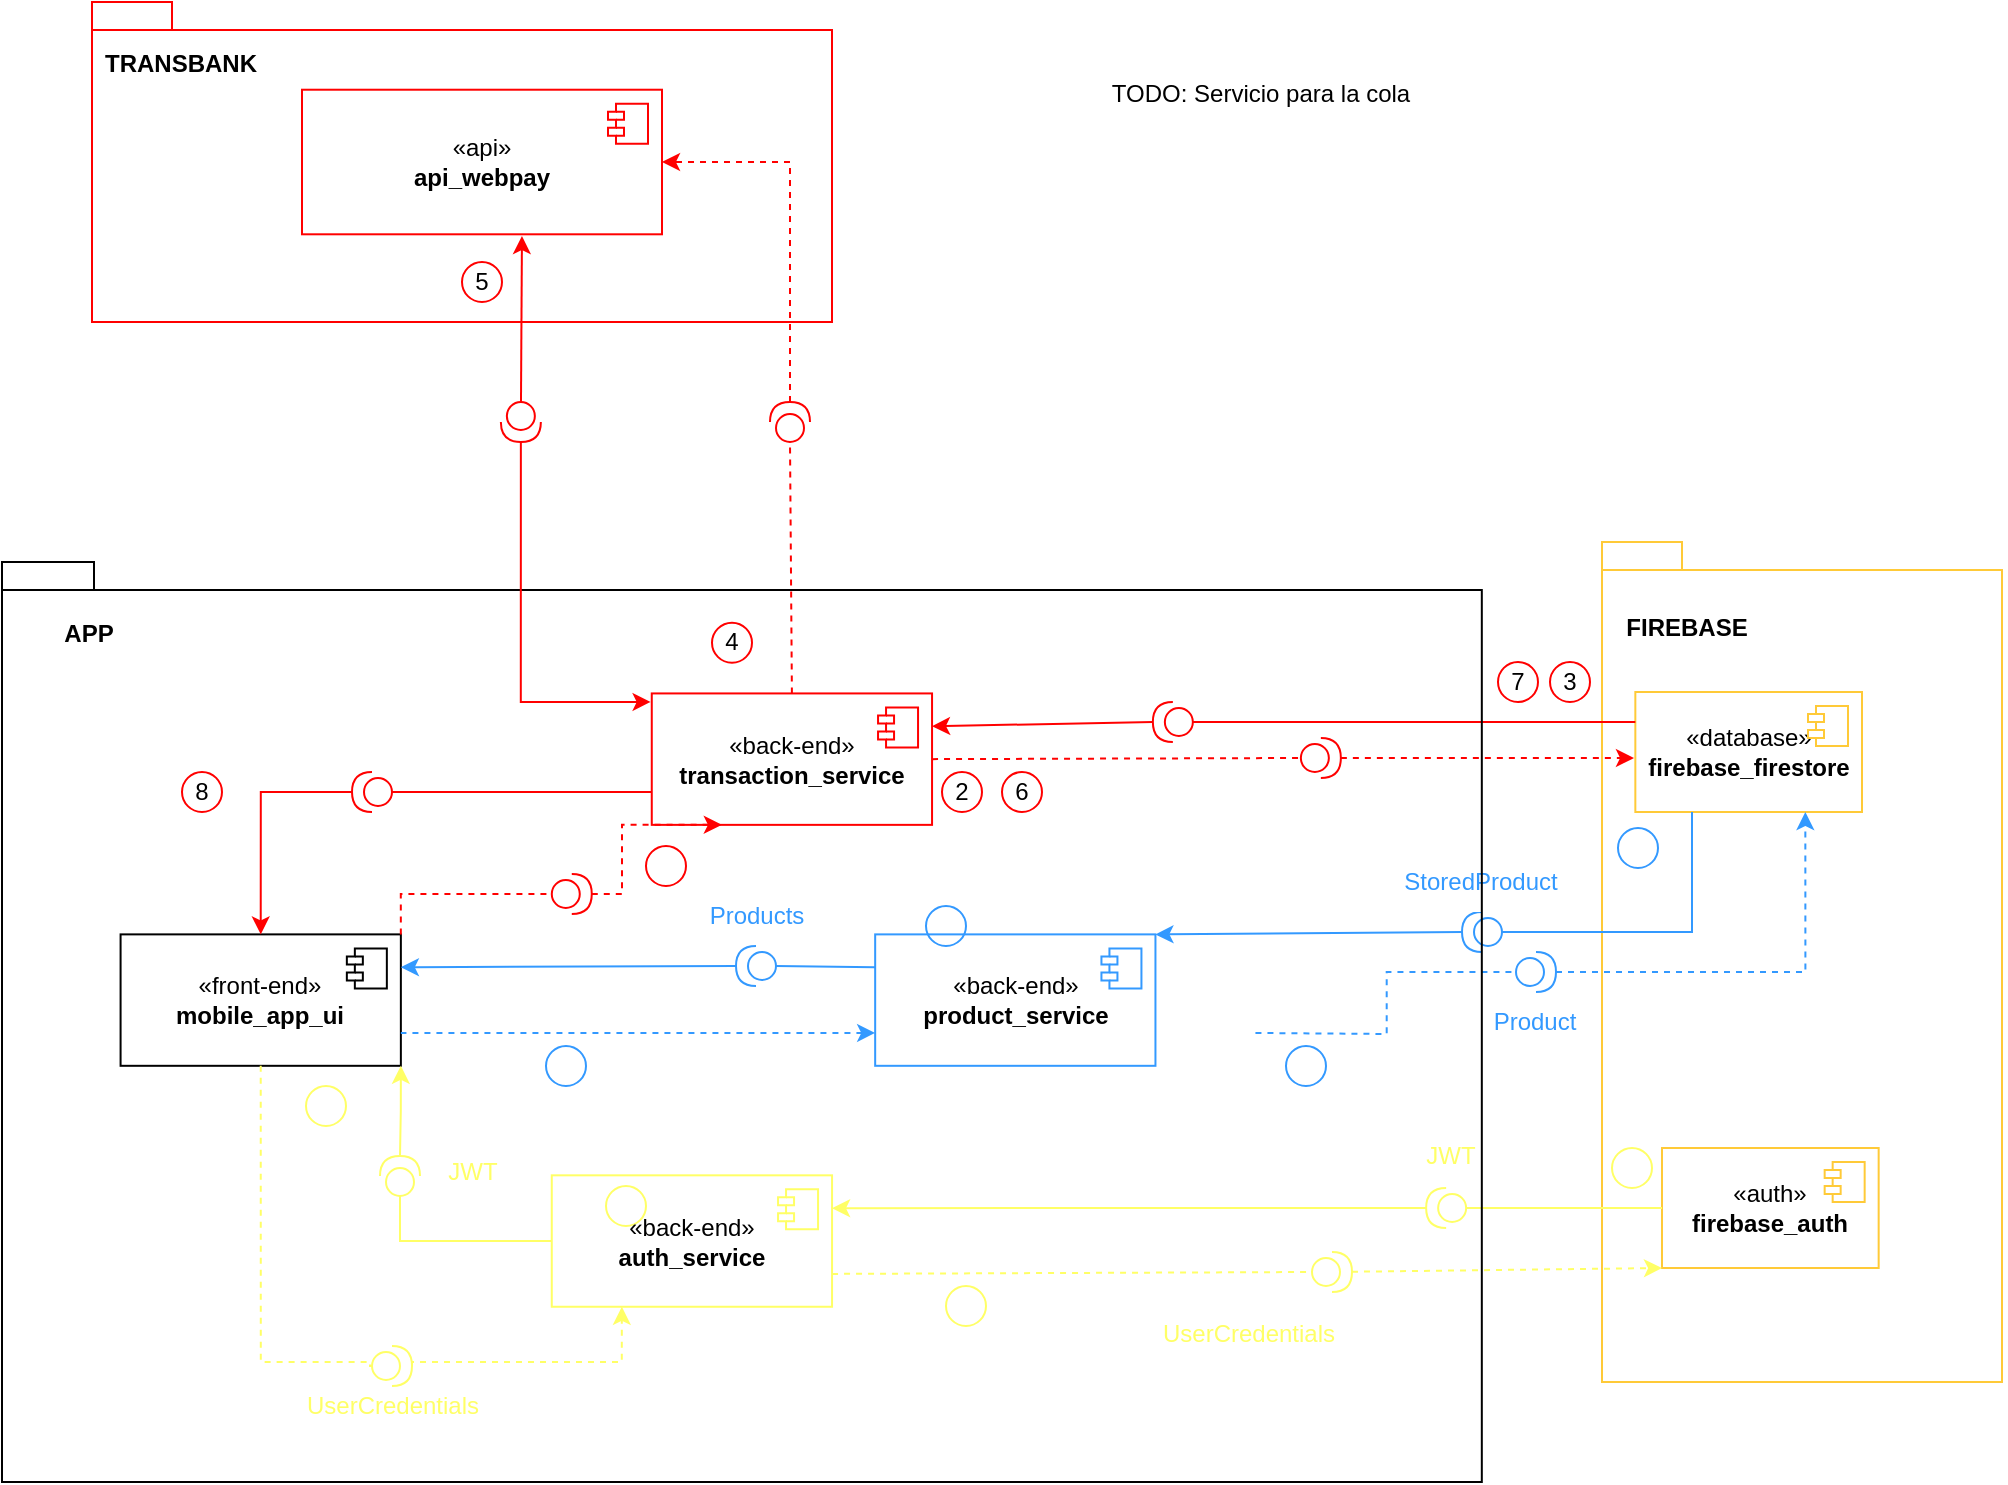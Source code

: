 <mxfile>
    <diagram name="Page-1" id="TDLcVvQHtRzkRE2Xttn2">
        <mxGraphModel dx="1130" dy="762" grid="0" gridSize="10" guides="1" tooltips="1" connect="1" arrows="1" fold="1" page="1" pageScale="1" pageWidth="850" pageHeight="1100" math="0" shadow="0">
            <root>
                <mxCell id="0"/>
                <mxCell id="1" parent="0"/>
                <mxCell id="11" value="" style="group;strokeColor=none;" parent="1" vertex="1" connectable="0">
                    <mxGeometry x="810" y="270" width="202" height="420" as="geometry"/>
                </mxCell>
                <mxCell id="xZ39NBQNIQp1OqOQFnbG-9" value="" style="shape=folder;fontStyle=1;spacingTop=10;tabWidth=40;tabHeight=14;tabPosition=left;html=1;whiteSpace=wrap;align=left;strokeColor=#FFCA38;fillColor=none;fontColor=#000000;" parent="11" vertex="1">
                    <mxGeometry width="200" height="420" as="geometry"/>
                </mxCell>
                <mxCell id="xZ39NBQNIQp1OqOQFnbG-10" value="&lt;div&gt;FIREBASE&lt;/div&gt;" style="text;align=center;fontStyle=1;verticalAlign=middle;spacingLeft=3;spacingRight=3;strokeColor=none;rotatable=0;points=[[0,0.5],[1,0.5]];portConstraint=eastwest;html=1;" parent="11" vertex="1">
                    <mxGeometry x="26.667" y="30" width="30.631" height="26" as="geometry"/>
                </mxCell>
                <mxCell id="xZ39NBQNIQp1OqOQFnbG-29" value="&lt;div&gt;«auth»&lt;/div&gt;&lt;div&gt;&lt;b&gt;firebase_auth&lt;br&gt;&lt;/b&gt;&lt;/div&gt;" style="html=1;dropTarget=0;whiteSpace=wrap;strokeColor=#FFCA38;fillColor=none;" parent="1" vertex="1">
                    <mxGeometry x="839.997" y="573" width="108.333" height="60" as="geometry"/>
                </mxCell>
                <mxCell id="xZ39NBQNIQp1OqOQFnbG-30" value="" style="shape=module;jettyWidth=8;jettyHeight=4;strokeColor=#FFCA38;fillColor=none;" parent="xZ39NBQNIQp1OqOQFnbG-29" vertex="1">
                    <mxGeometry x="1" width="20" height="20" relative="1" as="geometry">
                        <mxPoint x="-27" y="7" as="offset"/>
                    </mxGeometry>
                </mxCell>
                <mxCell id="xZ39NBQNIQp1OqOQFnbG-31" value="&lt;div&gt;«database»&lt;/div&gt;&lt;div&gt;&lt;b&gt;firebase_firestore&lt;br&gt;&lt;/b&gt;&lt;/div&gt;" style="html=1;dropTarget=0;whiteSpace=wrap;strokeColor=#FFCA38;fillColor=none;" parent="1" vertex="1">
                    <mxGeometry x="826.67" y="345" width="113.33" height="60" as="geometry"/>
                </mxCell>
                <mxCell id="xZ39NBQNIQp1OqOQFnbG-32" value="" style="shape=module;jettyWidth=8;jettyHeight=4;strokeColor=#FFCA38;fillColor=none;" parent="xZ39NBQNIQp1OqOQFnbG-31" vertex="1">
                    <mxGeometry x="1" width="20" height="20" relative="1" as="geometry">
                        <mxPoint x="-27" y="7" as="offset"/>
                    </mxGeometry>
                </mxCell>
                <mxCell id="xZ39NBQNIQp1OqOQFnbG-4" value="" style="group" parent="1" vertex="1" connectable="0">
                    <mxGeometry x="55" width="370" height="160" as="geometry"/>
                </mxCell>
                <mxCell id="xZ39NBQNIQp1OqOQFnbG-5" value="" style="shape=folder;fontStyle=1;spacingTop=10;tabWidth=40;tabHeight=14;tabPosition=left;html=1;whiteSpace=wrap;align=left;strokeColor=#FF0000;fillColor=none;" parent="xZ39NBQNIQp1OqOQFnbG-4" vertex="1">
                    <mxGeometry width="370" height="160" as="geometry"/>
                </mxCell>
                <mxCell id="xZ39NBQNIQp1OqOQFnbG-6" value="TRANSBANK" style="text;align=center;fontStyle=1;verticalAlign=middle;spacingLeft=3;spacingRight=3;strokeColor=none;rotatable=0;points=[[0,0.5],[1,0.5]];portConstraint=eastwest;html=1;" parent="xZ39NBQNIQp1OqOQFnbG-4" vertex="1">
                    <mxGeometry x="4" y="24" width="80" height="14.857" as="geometry"/>
                </mxCell>
                <mxCell id="xZ39NBQNIQp1OqOQFnbG-15" value="&lt;div&gt;«api»&lt;/div&gt;&lt;b&gt;api_webpay&lt;/b&gt;" style="html=1;dropTarget=0;whiteSpace=wrap;strokeColor=#FF0000;fillColor=none;" parent="xZ39NBQNIQp1OqOQFnbG-4" vertex="1">
                    <mxGeometry x="105" y="43.86" width="180" height="72.29" as="geometry"/>
                </mxCell>
                <mxCell id="xZ39NBQNIQp1OqOQFnbG-16" value="" style="shape=module;jettyWidth=8;jettyHeight=4;strokeColor=#FF0000;fillColor=none;" parent="xZ39NBQNIQp1OqOQFnbG-15" vertex="1">
                    <mxGeometry x="1" width="20" height="20" relative="1" as="geometry">
                        <mxPoint x="-27" y="7" as="offset"/>
                    </mxGeometry>
                </mxCell>
                <mxCell id="128" value="5" style="ellipse;whiteSpace=wrap;html=1;aspect=fixed;strokeColor=#FF0000;fillColor=none;" parent="xZ39NBQNIQp1OqOQFnbG-4" vertex="1">
                    <mxGeometry x="185" y="130" width="20" height="20" as="geometry"/>
                </mxCell>
                <mxCell id="xZ39NBQNIQp1OqOQFnbG-22" style="edgeStyle=orthogonalEdgeStyle;rounded=0;orthogonalLoop=1;jettySize=auto;html=1;entryX=1;entryY=0.5;entryDx=0;entryDy=0;dashed=1;startArrow=none;exitX=1;exitY=0.5;exitDx=0;exitDy=0;exitPerimeter=0;strokeColor=#FF0000;" parent="1" source="24" target="xZ39NBQNIQp1OqOQFnbG-15" edge="1">
                    <mxGeometry relative="1" as="geometry"/>
                </mxCell>
                <mxCell id="7" style="edgeStyle=orthogonalEdgeStyle;rounded=0;html=1;entryX=0.75;entryY=1;entryDx=0;entryDy=0;dashed=1;exitX=1;exitY=0.5;exitDx=0;exitDy=0;startArrow=none;exitPerimeter=0;strokeColor=#3399FF;" parent="1" source="33" target="xZ39NBQNIQp1OqOQFnbG-31" edge="1">
                    <mxGeometry relative="1" as="geometry"/>
                </mxCell>
                <mxCell id="9" style="rounded=0;html=1;entryX=1;entryY=0;entryDx=0;entryDy=0;startArrow=none;exitX=1;exitY=0.5;exitDx=0;exitDy=0;exitPerimeter=0;strokeColor=#3399FF;" parent="1" source="35" target="59" edge="1">
                    <mxGeometry relative="1" as="geometry">
                        <mxPoint x="750" y="455" as="sourcePoint"/>
                        <mxPoint x="636.72" y="482.619" as="targetPoint"/>
                    </mxGeometry>
                </mxCell>
                <mxCell id="25" value="" style="rounded=0;orthogonalLoop=1;jettySize=auto;html=1;entryX=0;entryY=0.5;entryDx=0;entryDy=0;dashed=1;endArrow=none;entryPerimeter=0;strokeColor=#FF0000;exitX=0.5;exitY=0;exitDx=0;exitDy=0;" parent="1" source="57" target="24" edge="1">
                    <mxGeometry relative="1" as="geometry">
                        <mxPoint x="780" y="60" as="sourcePoint"/>
                        <mxPoint x="340" y="80.005" as="targetPoint"/>
                    </mxGeometry>
                </mxCell>
                <mxCell id="29" value="&lt;font color=&quot;#ffffff&quot;&gt;TransactionStatus&lt;/font&gt;" style="text;html=1;align=center;verticalAlign=middle;resizable=0;points=[];autosize=1;strokeColor=none;fillColor=none;" parent="1" vertex="1">
                    <mxGeometry x="140" y="195" width="120" height="30" as="geometry"/>
                </mxCell>
                <mxCell id="32" value="" style="edgeStyle=orthogonalEdgeStyle;rounded=0;html=1;dashed=1;exitX=1;exitY=0.75;exitDx=0;exitDy=0;endArrow=none;entryX=0;entryY=0.5;entryDx=0;entryDy=0;entryPerimeter=0;strokeColor=#3399FF;" parent="1" target="33" edge="1">
                    <mxGeometry relative="1" as="geometry">
                        <mxPoint x="636.72" y="515.476" as="sourcePoint"/>
                        <mxPoint x="750" y="485" as="targetPoint"/>
                    </mxGeometry>
                </mxCell>
                <mxCell id="36" value="" style="edgeStyle=orthogonalEdgeStyle;rounded=0;html=1;entryX=0;entryY=0.5;entryDx=0;entryDy=0;exitX=0.25;exitY=1;exitDx=0;exitDy=0;endArrow=none;entryPerimeter=0;strokeColor=#3399FF;" parent="1" source="xZ39NBQNIQp1OqOQFnbG-31" target="35" edge="1">
                    <mxGeometry relative="1" as="geometry">
                        <Array as="points">
                            <mxPoint x="855" y="465"/>
                        </Array>
                        <mxPoint x="853.75" y="400" as="sourcePoint"/>
                        <mxPoint x="590" y="455" as="targetPoint"/>
                    </mxGeometry>
                </mxCell>
                <mxCell id="98" style="edgeStyle=none;html=1;entryX=0;entryY=1;entryDx=0;entryDy=0;dashed=1;strokeColor=#FFFF66;" parent="1" source="38" target="xZ39NBQNIQp1OqOQFnbG-29" edge="1">
                    <mxGeometry relative="1" as="geometry"/>
                </mxCell>
                <mxCell id="38" value="" style="shape=providedRequiredInterface;html=1;verticalLabelPosition=bottom;sketch=0;rounded=1;glass=0;strokeColor=#FFFF66;fillColor=none;" parent="1" vertex="1">
                    <mxGeometry x="665" y="625" width="20" height="20" as="geometry"/>
                </mxCell>
                <mxCell id="45" value="" style="edgeStyle=orthogonalEdgeStyle;rounded=0;orthogonalLoop=1;jettySize=auto;html=1;entryX=0;entryY=0.5;entryDx=0;entryDy=0;endArrow=none;entryPerimeter=0;strokeColor=#FFFF66;" parent="1" source="xZ39NBQNIQp1OqOQFnbG-29" target="43" edge="1">
                    <mxGeometry relative="1" as="geometry">
                        <Array as="points"/>
                        <mxPoint x="839.997" y="580" as="sourcePoint"/>
                        <mxPoint x="440" y="580" as="targetPoint"/>
                    </mxGeometry>
                </mxCell>
                <mxCell id="64" value="" style="group;strokeColor=none;" parent="1" vertex="1" connectable="0">
                    <mxGeometry x="746" y="475" width="60" height="50" as="geometry"/>
                </mxCell>
                <mxCell id="33" value="" style="shape=providedRequiredInterface;html=1;verticalLabelPosition=bottom;sketch=0;rounded=1;glass=0;strokeColor=#3399FF;fillColor=none;" parent="64" vertex="1">
                    <mxGeometry x="21" width="20" height="20" as="geometry"/>
                </mxCell>
                <mxCell id="34" value="&lt;font color=&quot;#3399ff&quot;&gt;Product&lt;/font&gt;" style="text;html=1;align=center;verticalAlign=middle;resizable=0;points=[];autosize=1;strokeColor=none;fillColor=none;" parent="64" vertex="1">
                    <mxGeometry y="20" width="60" height="30" as="geometry"/>
                </mxCell>
                <mxCell id="67" value="" style="group" parent="1" vertex="1" connectable="0">
                    <mxGeometry x="399" y="195" width="113" height="30" as="geometry"/>
                </mxCell>
                <mxCell id="24" value="" style="shape=providedRequiredInterface;html=1;verticalLabelPosition=bottom;sketch=0;rounded=1;glass=0;strokeColor=#FF0000;fillColor=none;rotation=-90;" parent="67" vertex="1">
                    <mxGeometry x="-5" y="5" width="20" height="20" as="geometry"/>
                </mxCell>
                <mxCell id="26" value="&lt;font color=&quot;#ffffff&quot;&gt;Transaction&lt;/font&gt;" style="text;html=1;align=center;verticalAlign=middle;resizable=0;points=[];autosize=1;strokeColor=none;fillColor=none;" parent="67" vertex="1">
                    <mxGeometry x="23" width="90" height="30" as="geometry"/>
                </mxCell>
                <mxCell id="65" value="&lt;" style="group;fillColor=none;strokeColor=none;" parent="1" vertex="1" connectable="0">
                    <mxGeometry x="699" y="425" width="100" height="51" as="geometry"/>
                </mxCell>
                <mxCell id="35" value="" style="shape=providedRequiredInterface;html=1;verticalLabelPosition=bottom;sketch=0;rounded=1;glass=0;strokeColor=#3399FF;fillColor=none;rotation=-180;" parent="65" vertex="1">
                    <mxGeometry x="41" y="30" width="20" height="20" as="geometry"/>
                </mxCell>
                <mxCell id="37" value="&lt;font color=&quot;#3399ff&quot;&gt;StoredProduct&lt;/font&gt;" style="text;html=1;align=center;verticalAlign=middle;resizable=0;points=[];autosize=1;strokeColor=none;fillColor=default;glass=0;rounded=1;" parent="65" vertex="1">
                    <mxGeometry width="100" height="30" as="geometry"/>
                </mxCell>
                <mxCell id="97" style="edgeStyle=none;html=1;entryX=0;entryY=0.5;entryDx=0;entryDy=0;entryPerimeter=0;exitX=1;exitY=0.75;exitDx=0;exitDy=0;dashed=1;endArrow=none;endFill=0;strokeColor=#FFFF66;" parent="1" source="55" target="38" edge="1">
                    <mxGeometry relative="1" as="geometry"/>
                </mxCell>
                <mxCell id="125" value="3" style="ellipse;whiteSpace=wrap;html=1;aspect=fixed;strokeColor=#FF0000;fillColor=none;" parent="1" vertex="1">
                    <mxGeometry x="784" y="330" width="20" height="20" as="geometry"/>
                </mxCell>
                <mxCell id="126" value="7" style="ellipse;whiteSpace=wrap;html=1;aspect=fixed;strokeColor=#FF0000;fillColor=none;" parent="1" vertex="1">
                    <mxGeometry x="758" y="330" width="20" height="20" as="geometry"/>
                </mxCell>
                <mxCell id="131" value="&lt;font color=&quot;#ffffff&quot;&gt;1&lt;/font&gt;" style="ellipse;whiteSpace=wrap;html=1;aspect=fixed;strokeColor=#3399FF;fillColor=none;" parent="1" vertex="1">
                    <mxGeometry x="282" y="522" width="20" height="20" as="geometry"/>
                </mxCell>
                <mxCell id="132" value="&lt;font color=&quot;#ffffff&quot;&gt;2&lt;/font&gt;" style="ellipse;whiteSpace=wrap;html=1;aspect=fixed;strokeColor=#3399FF;fillColor=none;" parent="1" vertex="1">
                    <mxGeometry x="652" y="522" width="20" height="20" as="geometry"/>
                </mxCell>
                <mxCell id="133" value="&lt;font color=&quot;#ffffff&quot;&gt;3&lt;/font&gt;" style="ellipse;whiteSpace=wrap;html=1;aspect=fixed;strokeColor=#3399FF;fillColor=none;" parent="1" vertex="1">
                    <mxGeometry x="818" y="413" width="20" height="20" as="geometry"/>
                </mxCell>
                <mxCell id="134" value="&lt;font color=&quot;#ffffff&quot;&gt;4&lt;/font&gt;" style="ellipse;whiteSpace=wrap;html=1;aspect=fixed;strokeColor=#3399FF;fillColor=none;" parent="1" vertex="1">
                    <mxGeometry x="472" y="452" width="20" height="20" as="geometry"/>
                </mxCell>
                <mxCell id="135" value="&lt;font color=&quot;#ffffff&quot;&gt;1&lt;/font&gt;" style="ellipse;whiteSpace=wrap;html=1;aspect=fixed;strokeColor=#FFFF66;fillColor=none;" parent="1" vertex="1">
                    <mxGeometry x="162" y="542" width="20" height="20" as="geometry"/>
                </mxCell>
                <mxCell id="136" value="&lt;font color=&quot;#ffffff&quot;&gt;4&lt;/font&gt;" style="ellipse;whiteSpace=wrap;html=1;aspect=fixed;strokeColor=#FFFF66;fillColor=none;" parent="1" vertex="1">
                    <mxGeometry x="312" y="592" width="20" height="20" as="geometry"/>
                </mxCell>
                <mxCell id="137" value="&lt;font color=&quot;#ffffff&quot;&gt;2&lt;br&gt;&lt;/font&gt;" style="ellipse;whiteSpace=wrap;html=1;aspect=fixed;strokeColor=#FFFF66;fillColor=none;" parent="1" vertex="1">
                    <mxGeometry x="482" y="642" width="20" height="20" as="geometry"/>
                </mxCell>
                <mxCell id="138" value="&lt;font color=&quot;#ffffff&quot;&gt;3&lt;/font&gt;" style="ellipse;whiteSpace=wrap;html=1;aspect=fixed;strokeColor=#FFFF66;fillColor=none;" parent="1" vertex="1">
                    <mxGeometry x="815" y="573" width="20" height="20" as="geometry"/>
                </mxCell>
                <mxCell id="142" value="TODO: Servicio para la cola" style="text;html=1;align=center;verticalAlign=middle;resizable=0;points=[];autosize=1;strokeColor=none;fillColor=none;" parent="1" vertex="1">
                    <mxGeometry x="555" y="33" width="167" height="26" as="geometry"/>
                </mxCell>
                <mxCell id="116" value="" style="rounded=0;orthogonalLoop=1;jettySize=auto;html=1;endArrow=none;entryX=0;entryY=0.5;entryDx=0;entryDy=0;entryPerimeter=0;strokeColor=#FF0000;exitX=0;exitY=0.25;exitDx=0;exitDy=0;" parent="1" source="xZ39NBQNIQp1OqOQFnbG-31" target="110" edge="1">
                    <mxGeometry relative="1" as="geometry">
                        <mxPoint x="823" y="360" as="sourcePoint"/>
                        <mxPoint x="439.43" y="360" as="targetPoint"/>
                    </mxGeometry>
                </mxCell>
                <mxCell id="117" style="rounded=0;orthogonalLoop=1;jettySize=auto;html=1;exitX=1;exitY=0.5;exitDx=0;exitDy=0;dashed=1;startArrow=none;exitPerimeter=0;strokeColor=#FF0000;" parent="1" source="114" edge="1">
                    <mxGeometry relative="1" as="geometry">
                        <mxPoint x="429.43" y="370" as="sourcePoint"/>
                        <mxPoint x="826" y="378" as="targetPoint"/>
                    </mxGeometry>
                </mxCell>
                <mxCell id="148" style="edgeStyle=none;html=1;entryX=0.611;entryY=1.012;entryDx=0;entryDy=0;entryPerimeter=0;strokeColor=#FF0000;" parent="1" source="108" target="xZ39NBQNIQp1OqOQFnbG-15" edge="1">
                    <mxGeometry relative="1" as="geometry"/>
                </mxCell>
                <mxCell id="xZ39NBQNIQp1OqOQFnbG-1" value="" style="shape=folder;fontStyle=1;spacingTop=10;tabWidth=40;tabHeight=14;tabPosition=left;html=1;whiteSpace=wrap;align=left;fillColor=none;rotation=0;" parent="1" vertex="1">
                    <mxGeometry x="10" y="280" width="739.908" height="460" as="geometry"/>
                </mxCell>
                <mxCell id="47" value="" style="group;rotation=0;" parent="1" vertex="1" connectable="0">
                    <mxGeometry x="10" y="280" width="755" height="460" as="geometry"/>
                </mxCell>
                <mxCell id="49" value="APP" style="text;align=center;fontStyle=1;verticalAlign=middle;spacingLeft=3;spacingRight=3;strokeColor=none;rotatable=0;points=[[0,0.5],[1,0.5]];portConstraint=eastwest;html=1;" parent="47" vertex="1">
                    <mxGeometry y="21.905" width="86.239" height="28.476" as="geometry"/>
                </mxCell>
                <mxCell id="50" style="edgeStyle=orthogonalEdgeStyle;rounded=0;orthogonalLoop=1;jettySize=auto;html=1;entryX=0.25;entryY=1;entryDx=0;entryDy=0;dashed=1;startArrow=none;strokeColor=#FF0000;" parent="47" source="69" target="57" edge="1">
                    <mxGeometry relative="1" as="geometry">
                        <Array as="points">
                            <mxPoint x="310" y="166"/>
                        </Array>
                    </mxGeometry>
                </mxCell>
                <mxCell id="51" style="edgeStyle=orthogonalEdgeStyle;rounded=0;orthogonalLoop=1;jettySize=auto;html=1;entryX=0;entryY=0.5;entryDx=0;entryDy=0;exitX=0;exitY=0.5;exitDx=0;exitDy=0;endArrow=none;endFill=0;startArrow=none;startFill=1;exitPerimeter=0;strokeColor=#FFFF66;" parent="47" source="95" target="55" edge="1">
                    <mxGeometry relative="1" as="geometry"/>
                </mxCell>
                <mxCell id="52" style="html=1;entryX=0;entryY=0.25;entryDx=0;entryDy=0;rounded=0;exitX=0;exitY=0.5;exitDx=0;exitDy=0;endArrow=none;endFill=0;startArrow=none;startFill=1;exitPerimeter=0;strokeColor=#3399FF;" parent="47" source="83" target="59" edge="1">
                    <mxGeometry relative="1" as="geometry">
                        <mxPoint x="205" y="219" as="sourcePoint"/>
                    </mxGeometry>
                </mxCell>
                <mxCell id="91" style="edgeStyle=orthogonalEdgeStyle;rounded=0;html=1;entryX=0.25;entryY=1;entryDx=0;entryDy=0;startArrow=none;startFill=0;endArrow=classic;endFill=1;exitX=1;exitY=0.5;exitDx=0;exitDy=0;dashed=1;exitPerimeter=0;strokeColor=#FFFF66;" parent="47" source="93" target="55" edge="1">
                    <mxGeometry relative="1" as="geometry">
                        <Array as="points">
                            <mxPoint x="205" y="400"/>
                            <mxPoint x="310" y="400"/>
                        </Array>
                    </mxGeometry>
                </mxCell>
                <mxCell id="53" value="&lt;div&gt;«front-end»&lt;/div&gt;&lt;div&gt;&lt;b&gt;mobile_app_ui&lt;/b&gt;&lt;br&gt;&lt;/div&gt;" style="html=1;dropTarget=0;whiteSpace=wrap;fillColor=none;" parent="47" vertex="1">
                    <mxGeometry x="59.289" y="186.19" width="140.138" height="65.714" as="geometry"/>
                </mxCell>
                <mxCell id="54" value="" style="shape=module;jettyWidth=8;jettyHeight=4;fillColor=none;" parent="53" vertex="1">
                    <mxGeometry x="1" width="20" height="20" relative="1" as="geometry">
                        <mxPoint x="-27" y="7" as="offset"/>
                    </mxGeometry>
                </mxCell>
                <mxCell id="55" value="&lt;div&gt;«back-end»&lt;/div&gt;&lt;div&gt;&lt;b&gt;auth_service&lt;/b&gt;&lt;/div&gt;" style="html=1;dropTarget=0;whiteSpace=wrap;strokeColor=#FFFF66;fillColor=none;" parent="47" vertex="1">
                    <mxGeometry x="274.885" y="306.667" width="140.138" height="65.714" as="geometry"/>
                </mxCell>
                <mxCell id="56" value="" style="shape=module;jettyWidth=8;jettyHeight=4;strokeColor=#FFFF66;fillColor=none;" parent="55" vertex="1">
                    <mxGeometry x="1" width="20" height="20" relative="1" as="geometry">
                        <mxPoint x="-27" y="7" as="offset"/>
                    </mxGeometry>
                </mxCell>
                <mxCell id="71" style="edgeStyle=orthogonalEdgeStyle;html=1;entryX=0.5;entryY=0;entryDx=0;entryDy=0;rounded=0;exitX=1;exitY=0.5;exitDx=0;exitDy=0;startArrow=none;exitPerimeter=0;strokeColor=#FF0000;" parent="47" source="72" target="53" edge="1">
                    <mxGeometry relative="1" as="geometry"/>
                </mxCell>
                <mxCell id="57" value="&lt;div&gt;«back-end»&lt;/div&gt;&lt;div&gt;&lt;b&gt;transaction_service&lt;/b&gt;&lt;/div&gt;" style="html=1;dropTarget=0;whiteSpace=wrap;strokeColor=#FF0000;fillColor=none;" parent="47" vertex="1">
                    <mxGeometry x="324.885" y="65.714" width="140.138" height="65.714" as="geometry"/>
                </mxCell>
                <mxCell id="58" value="" style="shape=module;jettyWidth=8;jettyHeight=4;fontColor=none;noLabel=1;strokeColor=#FF0000;fillColor=none;" parent="57" vertex="1">
                    <mxGeometry x="1" width="20" height="20" relative="1" as="geometry">
                        <mxPoint x="-27" y="7" as="offset"/>
                    </mxGeometry>
                </mxCell>
                <mxCell id="59" value="&lt;div&gt;«back-end»&lt;/div&gt;&lt;div&gt;&lt;b&gt;product_service&lt;/b&gt;&lt;/div&gt;" style="html=1;dropTarget=0;whiteSpace=wrap;strokeColor=#3399FF;fillColor=none;" parent="47" vertex="1">
                    <mxGeometry x="436.583" y="186.19" width="140.138" height="65.714" as="geometry"/>
                </mxCell>
                <mxCell id="60" value="" style="shape=module;jettyWidth=8;jettyHeight=4;strokeColor=#3399FF;fillColor=none;" parent="59" vertex="1">
                    <mxGeometry x="1" width="20" height="20" relative="1" as="geometry">
                        <mxPoint x="-27" y="7" as="offset"/>
                    </mxGeometry>
                </mxCell>
                <mxCell id="61" value="&lt;font color=&quot;#ffffff&quot;&gt;StoredTransaction&lt;/font&gt;" style="text;html=1;align=center;verticalAlign=middle;resizable=0;points=[];autosize=1;strokeColor=none;fillColor=none;" parent="47" vertex="1">
                    <mxGeometry x="535.002" y="50.381" width="120" height="30" as="geometry"/>
                </mxCell>
                <mxCell id="62" value="&lt;font color=&quot;#ffff66&quot;&gt;UserCredentials&lt;/font&gt;" style="text;html=1;align=center;verticalAlign=middle;resizable=0;points=[];autosize=1;strokeColor=none;fillColor=none;rounded=1;glass=0;" parent="47" vertex="1">
                    <mxGeometry x="567.821" y="371.381" width="110" height="30" as="geometry"/>
                </mxCell>
                <mxCell id="66" value="" style="group;strokeColor=none;" parent="47" vertex="1" connectable="0">
                    <mxGeometry x="727.07" y="270" width="57.447" height="50" as="geometry"/>
                </mxCell>
                <mxCell id="43" value="" style="shape=providedRequiredInterface;html=1;verticalLabelPosition=bottom;sketch=0;rounded=1;glass=0;strokeColor=#FFFF66;fillColor=none;rotation=-180;" parent="66" vertex="1">
                    <mxGeometry x="-15" y="43" width="20" height="20" as="geometry"/>
                </mxCell>
                <mxCell id="63" value="&lt;font color=&quot;#ffff66&quot;&gt;JWT&lt;/font&gt;" style="text;html=1;align=center;verticalAlign=middle;resizable=0;points=[];autosize=1;strokeColor=none;fillColor=none;" parent="66" vertex="1">
                    <mxGeometry x="-28" y="12" width="50" height="30" as="geometry"/>
                </mxCell>
                <mxCell id="70" value="" style="edgeStyle=orthogonalEdgeStyle;rounded=0;orthogonalLoop=1;jettySize=auto;html=1;entryX=0;entryY=0.5;entryDx=0;entryDy=0;dashed=1;endArrow=none;entryPerimeter=0;exitX=1;exitY=0;exitDx=0;exitDy=0;strokeColor=#FF0000;" parent="47" source="53" target="69" edge="1">
                    <mxGeometry relative="1" as="geometry">
                        <mxPoint x="254.427" y="489.1" as="sourcePoint"/>
                        <mxPoint x="329.885" y="385.0" as="targetPoint"/>
                    </mxGeometry>
                </mxCell>
                <mxCell id="69" value="&lt;font color=&quot;#ffffff&quot;&gt;PurchaseOrder&lt;/font&gt;" style="shape=providedRequiredInterface;html=1;verticalLabelPosition=bottom;sketch=0;rotation=0;strokeColor=#FF0000;fillColor=none;" parent="47" vertex="1">
                    <mxGeometry x="274.89" y="156" width="20" height="20" as="geometry"/>
                </mxCell>
                <mxCell id="75" value="" style="edgeStyle=orthogonalEdgeStyle;html=1;entryX=0;entryY=0.5;entryDx=0;entryDy=0;rounded=0;exitX=0;exitY=0.75;exitDx=0;exitDy=0;endArrow=none;entryPerimeter=0;strokeColor=#FF0000;" parent="47" source="57" target="72" edge="1">
                    <mxGeometry relative="1" as="geometry">
                        <mxPoint x="329.885" y="385.0" as="sourcePoint"/>
                        <mxPoint x="184.358" y="456.19" as="targetPoint"/>
                    </mxGeometry>
                </mxCell>
                <mxCell id="77" value="" style="group;fillColor=none;" parent="47" vertex="1" connectable="0">
                    <mxGeometry x="110" y="75" width="150" height="50" as="geometry"/>
                </mxCell>
                <mxCell id="72" value="" style="shape=providedRequiredInterface;html=1;verticalLabelPosition=bottom;sketch=0;rotation=-180;strokeColor=#FF0000;fillColor=none;" parent="77" vertex="1">
                    <mxGeometry x="65" y="30" width="20" height="20" as="geometry"/>
                </mxCell>
                <mxCell id="76" value="&lt;font color=&quot;#ffffff&quot;&gt;TransactionConfirmation&lt;/font&gt;" style="text;html=1;align=center;verticalAlign=middle;resizable=0;points=[];autosize=1;strokeColor=none;fillColor=none;" parent="77" vertex="1">
                    <mxGeometry width="150" height="30" as="geometry"/>
                </mxCell>
                <mxCell id="81" value="" style="rounded=0;html=1;exitX=0;exitY=0.75;exitDx=0;exitDy=0;endArrow=none;endFill=0;startArrow=classic;startFill=1;dashed=1;entryX=1;entryY=0.75;entryDx=0;entryDy=0;strokeColor=#3399FF;" parent="47" source="59" target="53" edge="1">
                    <mxGeometry relative="1" as="geometry">
                        <mxPoint x="491.583" y="505.476" as="sourcePoint"/>
                        <mxPoint x="295" y="235" as="targetPoint"/>
                    </mxGeometry>
                </mxCell>
                <mxCell id="87" value="" style="html=1;rounded=0;exitX=1;exitY=0.25;exitDx=0;exitDy=0;endArrow=none;endFill=0;startArrow=classic;startFill=1;entryX=1;entryY=0.5;entryDx=0;entryDy=0;entryPerimeter=0;strokeColor=#3399FF;" parent="47" source="53" target="83" edge="1">
                    <mxGeometry relative="1" as="geometry">
                        <mxPoint x="254.427" y="472.619" as="sourcePoint"/>
                        <mxPoint x="355" y="203" as="targetPoint"/>
                    </mxGeometry>
                </mxCell>
                <mxCell id="90" value="" style="group" parent="47" vertex="1" connectable="0">
                    <mxGeometry x="342" y="162" width="70" height="50" as="geometry"/>
                </mxCell>
                <mxCell id="83" value="" style="shape=providedRequiredInterface;html=1;verticalLabelPosition=bottom;sketch=0;rotation=-180;strokeColor=#3399FF;fillColor=none;" parent="90" vertex="1">
                    <mxGeometry x="25" y="30" width="20" height="20" as="geometry"/>
                </mxCell>
                <mxCell id="89" value="&lt;font color=&quot;#3399ff&quot;&gt;Products&lt;/font&gt;" style="text;html=1;align=center;verticalAlign=middle;resizable=0;points=[];autosize=1;strokeColor=none;fillColor=none;" parent="90" vertex="1">
                    <mxGeometry width="70" height="30" as="geometry"/>
                </mxCell>
                <mxCell id="92" value="" style="edgeStyle=orthogonalEdgeStyle;rounded=0;html=1;entryX=0;entryY=0.5;entryDx=0;entryDy=0;startArrow=none;startFill=0;endArrow=none;endFill=1;exitX=0.5;exitY=1;exitDx=0;exitDy=0;dashed=1;entryPerimeter=0;strokeColor=#FFFF66;" parent="47" source="53" target="93" edge="1">
                    <mxGeometry relative="1" as="geometry">
                        <mxPoint x="184.358" y="531.905" as="sourcePoint"/>
                        <mxPoint x="364.92" y="652.381" as="targetPoint"/>
                        <Array as="points">
                            <mxPoint x="129" y="400"/>
                            <mxPoint x="184" y="400"/>
                        </Array>
                    </mxGeometry>
                </mxCell>
                <mxCell id="93" value="&lt;font color=&quot;#ffff66&quot;&gt;UserCredentials&lt;/font&gt;" style="shape=providedRequiredInterface;html=1;verticalLabelPosition=bottom;sketch=0;strokeColor=#FFFF66;fillColor=none;" parent="47" vertex="1">
                    <mxGeometry x="185" y="392" width="20" height="20" as="geometry"/>
                </mxCell>
                <mxCell id="94" value="" style="edgeStyle=orthogonalEdgeStyle;rounded=0;orthogonalLoop=1;jettySize=auto;html=1;entryX=1;entryY=0.5;entryDx=0;entryDy=0;exitX=1;exitY=1;exitDx=0;exitDy=0;endArrow=none;endFill=0;startArrow=classic;startFill=1;entryPerimeter=0;strokeColor=#FFFF66;" parent="47" source="53" target="95" edge="1">
                    <mxGeometry relative="1" as="geometry">
                        <mxPoint x="254.427" y="531.905" as="sourcePoint"/>
                        <mxPoint x="329.885" y="619.524" as="targetPoint"/>
                    </mxGeometry>
                </mxCell>
                <mxCell id="95" value="" style="shape=providedRequiredInterface;html=1;verticalLabelPosition=bottom;sketch=0;rotation=-90;strokeColor=#FFFF66;fillColor=none;" parent="47" vertex="1">
                    <mxGeometry x="189" y="297" width="20" height="20" as="geometry"/>
                </mxCell>
                <mxCell id="96" value="&lt;font color=&quot;#ffff66&quot;&gt;JWT&lt;/font&gt;" style="text;html=1;align=center;verticalAlign=middle;resizable=0;points=[];autosize=1;strokeColor=none;fillColor=none;" parent="47" vertex="1">
                    <mxGeometry x="210" y="290.0" width="50" height="30" as="geometry"/>
                </mxCell>
                <mxCell id="xZ39NBQNIQp1OqOQFnbG-34" style="edgeStyle=orthogonalEdgeStyle;rounded=0;orthogonalLoop=1;jettySize=auto;html=1;entryX=1;entryY=0.25;entryDx=0;entryDy=0;startArrow=none;exitX=1;exitY=0.5;exitDx=0;exitDy=0;exitPerimeter=0;strokeColor=#FFFF66;" parent="47" source="43" target="55" edge="1">
                    <mxGeometry relative="1" as="geometry">
                        <Array as="points"/>
                    </mxGeometry>
                </mxCell>
                <mxCell id="108" value="" style="shape=providedRequiredInterface;html=1;verticalLabelPosition=bottom;sketch=0;rounded=1;glass=0;strokeColor=#FF0000;fillColor=none;rotation=90;" parent="47" vertex="1">
                    <mxGeometry x="249.43" y="-80" width="20" height="20" as="geometry"/>
                </mxCell>
                <mxCell id="109" style="edgeStyle=orthogonalEdgeStyle;rounded=0;orthogonalLoop=1;jettySize=auto;html=1;startArrow=none;strokeColor=#FF0000;" parent="47" source="108" edge="1">
                    <mxGeometry relative="1" as="geometry">
                        <Array as="points">
                            <mxPoint x="259.43" y="70"/>
                        </Array>
                        <mxPoint x="324.315" y="69.97" as="targetPoint"/>
                    </mxGeometry>
                </mxCell>
                <mxCell id="110" value="" style="shape=providedRequiredInterface;html=1;verticalLabelPosition=bottom;sketch=0;rotation=-180;strokeColor=#FF0000;fillColor=none;" parent="47" vertex="1">
                    <mxGeometry x="575.43" y="70" width="20" height="20" as="geometry"/>
                </mxCell>
                <mxCell id="111" style="rounded=0;orthogonalLoop=1;jettySize=auto;html=1;startArrow=none;exitX=1;exitY=0.5;exitDx=0;exitDy=0;exitPerimeter=0;entryX=1;entryY=0.25;entryDx=0;entryDy=0;strokeColor=#FF0000;" parent="47" source="110" edge="1" target="57">
                    <mxGeometry relative="1" as="geometry">
                        <mxPoint x="769.43" y="80" as="sourcePoint"/>
                        <mxPoint x="414.453" y="82.143" as="targetPoint"/>
                    </mxGeometry>
                </mxCell>
                <mxCell id="112" value="" style="rounded=0;orthogonalLoop=1;jettySize=auto;html=1;dashed=1;endArrow=none;entryX=0;entryY=0.5;entryDx=0;entryDy=0;entryPerimeter=0;exitX=1;exitY=0.5;exitDx=0;exitDy=0;strokeColor=#FF0000;" parent="47" target="114" edge="1" source="57">
                    <mxGeometry relative="1" as="geometry">
                        <mxPoint x="414.453" y="98.571" as="sourcePoint"/>
                        <mxPoint x="769.43" y="95" as="targetPoint"/>
                    </mxGeometry>
                </mxCell>
                <mxCell id="113" value="" style="group;strokeColor=none;" parent="47" connectable="0" vertex="1">
                    <mxGeometry x="614.43" y="88" width="90" height="54" as="geometry"/>
                </mxCell>
                <mxCell id="114" value="" style="shape=providedRequiredInterface;html=1;verticalLabelPosition=bottom;sketch=0;rotation=0;strokeColor=#FF0000;fillColor=none;" parent="113" vertex="1">
                    <mxGeometry x="35" width="20" height="20" as="geometry"/>
                </mxCell>
                <mxCell id="115" value="&lt;font color=&quot;#ffffff&quot;&gt;Transaction&lt;/font&gt;" style="text;html=1;align=center;verticalAlign=middle;resizable=0;points=[];autosize=1;strokeColor=none;fillColor=default;rounded=1;glass=0;" parent="113" vertex="1">
                    <mxGeometry y="24" width="90" height="30" as="geometry"/>
                </mxCell>
                <mxCell id="119" value="2" style="ellipse;whiteSpace=wrap;html=1;aspect=fixed;strokeColor=#FF0000;fillColor=none;" parent="47" vertex="1">
                    <mxGeometry x="470" y="105" width="20" height="20" as="geometry"/>
                </mxCell>
                <mxCell id="118" value="&lt;font color=&quot;#ffffff&quot;&gt;1&lt;/font&gt;" style="ellipse;whiteSpace=wrap;html=1;aspect=fixed;strokeColor=#FF0000;fillColor=none;" parent="47" vertex="1">
                    <mxGeometry x="322" y="142" width="20" height="20" as="geometry"/>
                </mxCell>
                <mxCell id="127" value="4" style="ellipse;whiteSpace=wrap;html=1;aspect=fixed;strokeColor=#FF0000;fillColor=none;" parent="47" vertex="1">
                    <mxGeometry x="355" y="30.38" width="20" height="20" as="geometry"/>
                </mxCell>
                <mxCell id="129" value="6" style="ellipse;whiteSpace=wrap;html=1;aspect=fixed;strokeColor=#FF0000;fillColor=none;" parent="47" vertex="1">
                    <mxGeometry x="500" y="105" width="20" height="20" as="geometry"/>
                </mxCell>
                <mxCell id="130" value="8" style="ellipse;whiteSpace=wrap;html=1;aspect=fixed;strokeColor=#FF0000;fillColor=none;" parent="47" vertex="1">
                    <mxGeometry x="90" y="105" width="20" height="20" as="geometry"/>
                </mxCell>
            </root>
        </mxGraphModel>
    </diagram>
</mxfile>
